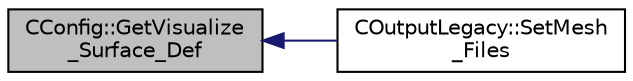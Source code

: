 digraph "CConfig::GetVisualize_Surface_Def"
{
  edge [fontname="Helvetica",fontsize="10",labelfontname="Helvetica",labelfontsize="10"];
  node [fontname="Helvetica",fontsize="10",shape=record];
  rankdir="LR";
  Node13567 [label="CConfig::GetVisualize\l_Surface_Def",height=0.2,width=0.4,color="black", fillcolor="grey75", style="filled", fontcolor="black"];
  Node13567 -> Node13568 [dir="back",color="midnightblue",fontsize="10",style="solid",fontname="Helvetica"];
  Node13568 [label="COutputLegacy::SetMesh\l_Files",height=0.2,width=0.4,color="black", fillcolor="white", style="filled",URL="$class_c_output_legacy.html#a9301e0b2ff5e38a8337127ce74c49ac8",tooltip="Writes and organizes the all the output files, except the history one, for serial computations..."];
}
